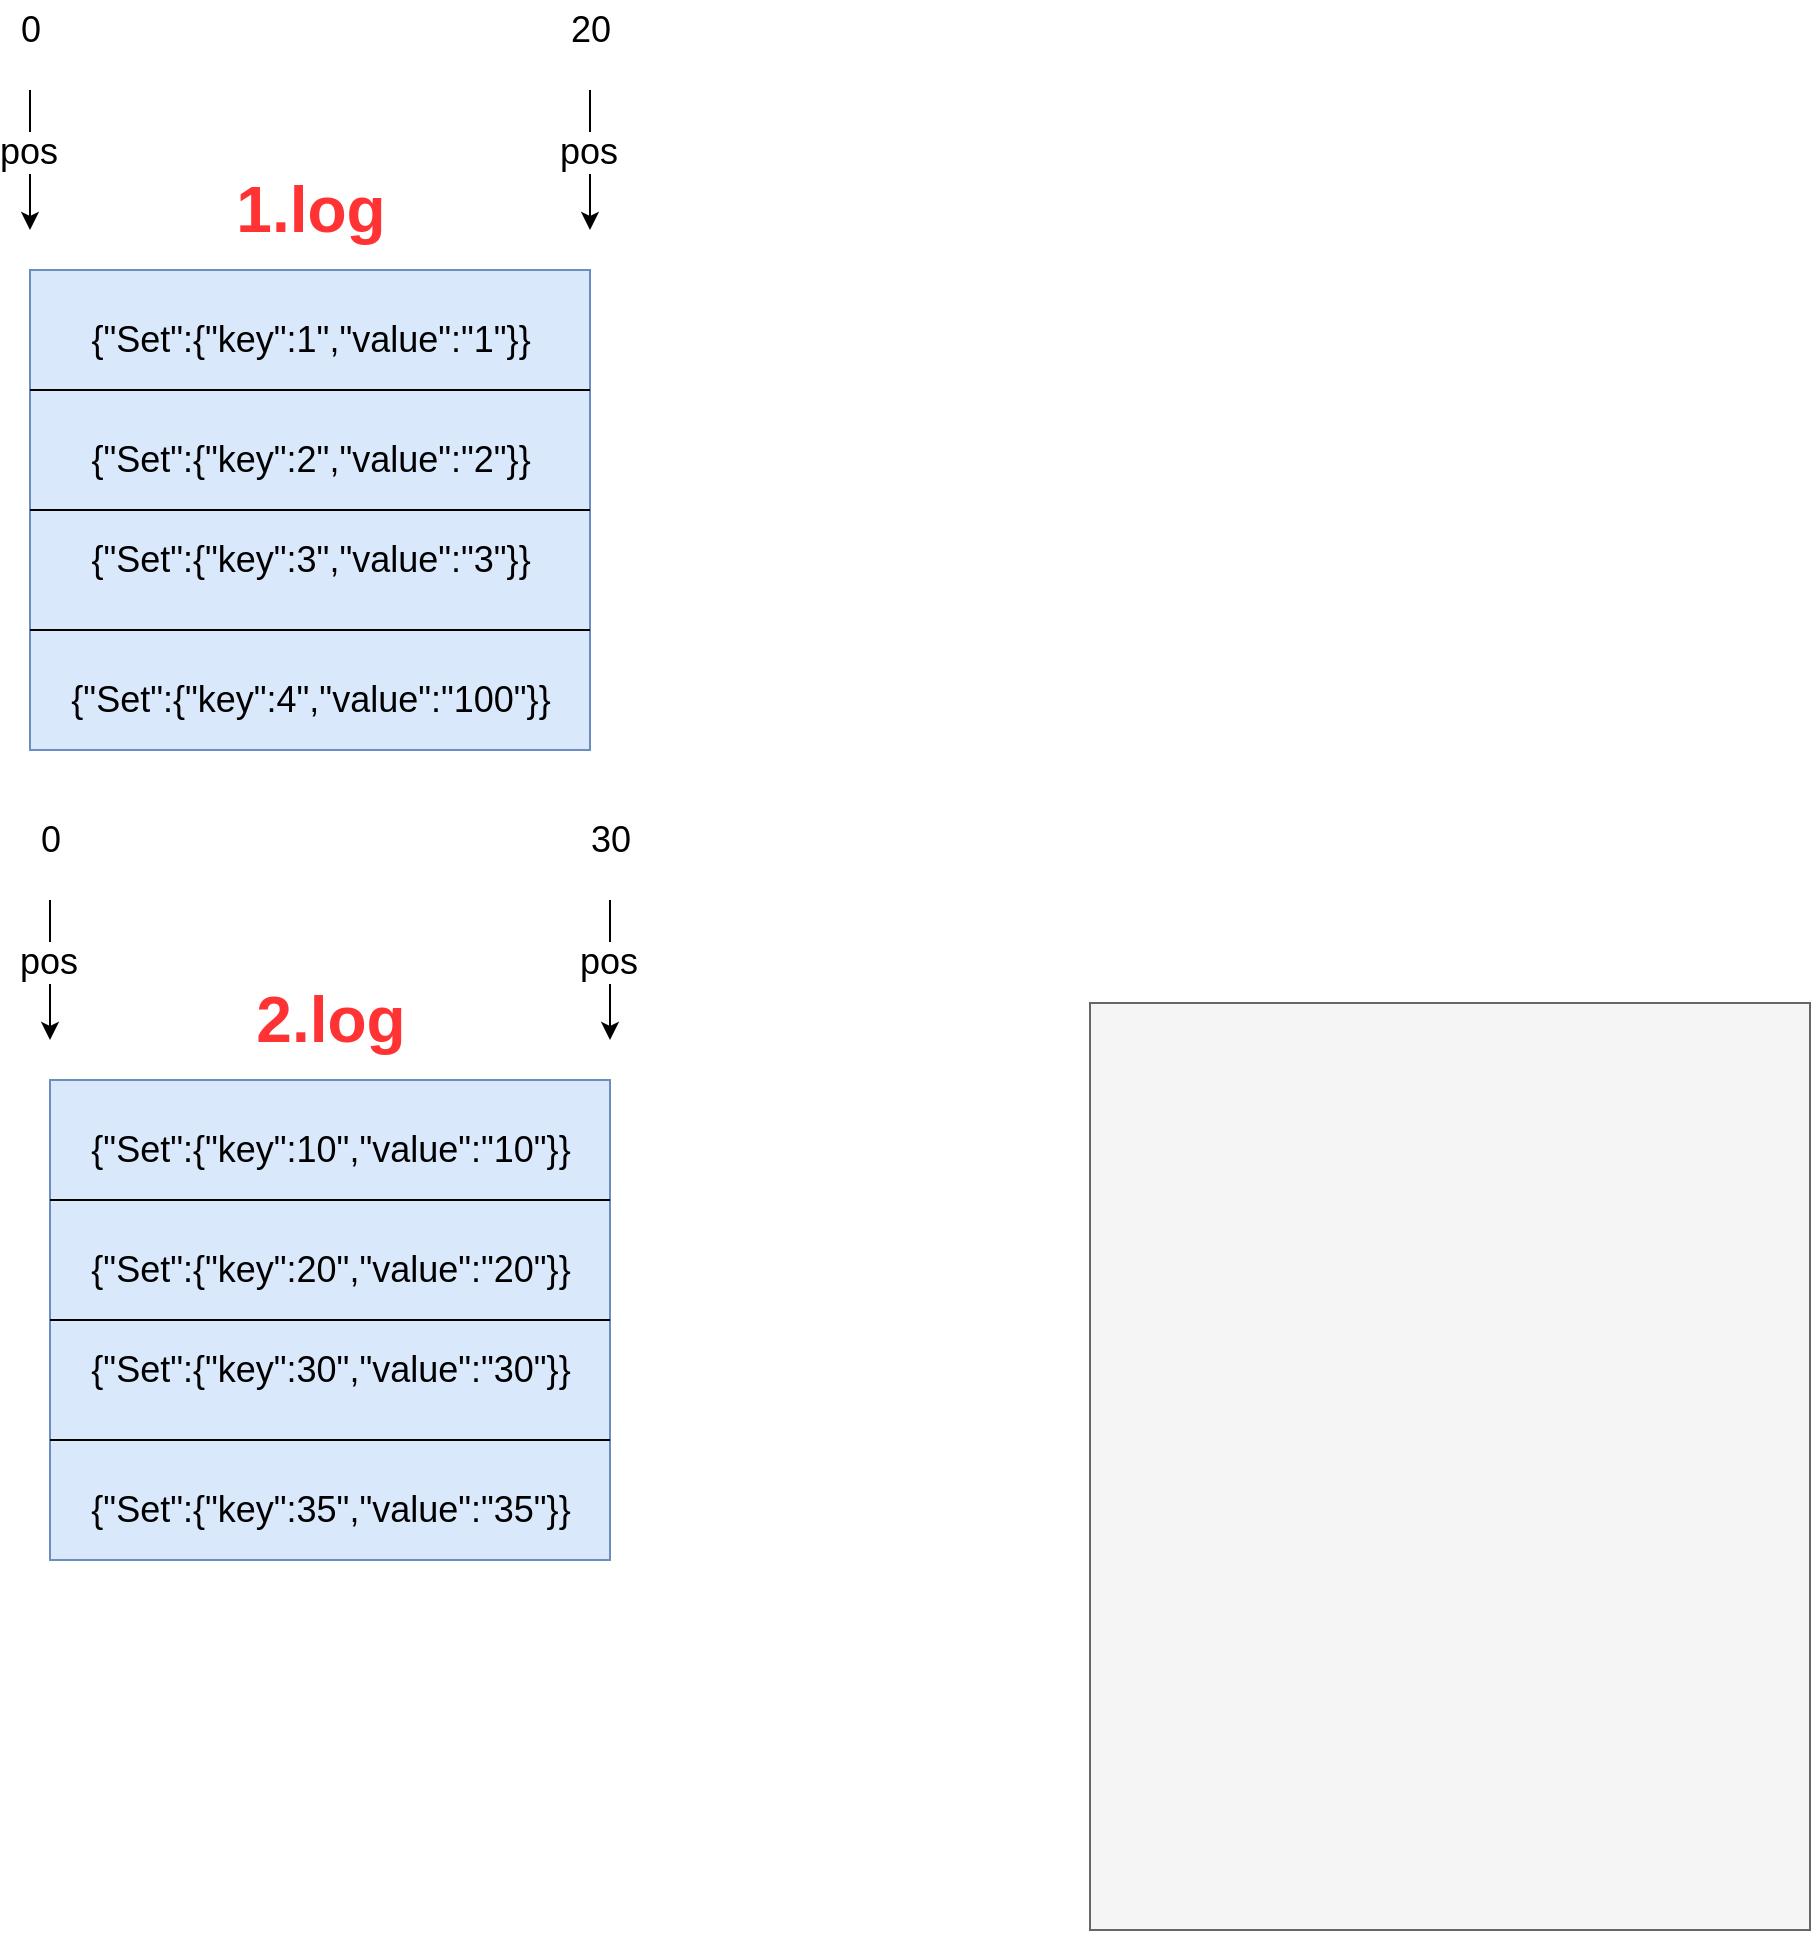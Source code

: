 <mxfile version="14.9.7" type="github">
  <diagram id="GBu92YRhxDNYjOnv0huj" name="Page-1">
    <mxGraphModel dx="1426" dy="794" grid="1" gridSize="10" guides="1" tooltips="1" connect="1" arrows="1" fold="1" page="1" pageScale="1" pageWidth="1169" pageHeight="827" math="0" shadow="0">
      <root>
        <mxCell id="0" />
        <mxCell id="1" parent="0" />
        <mxCell id="TGfnvZSx_fXPs4zGHMkj-3" value="" style="rounded=0;whiteSpace=wrap;html=1;fillColor=#dae8fc;strokeColor=#6c8ebf;" parent="1" vertex="1">
          <mxGeometry x="70" y="200" width="280" height="240" as="geometry" />
        </mxCell>
        <mxCell id="TGfnvZSx_fXPs4zGHMkj-4" value="1.log" style="text;html=1;resizable=0;autosize=1;align=center;verticalAlign=middle;points=[];fillColor=none;strokeColor=none;rounded=0;rotation=0;fontStyle=1;fontSize=32;fontColor=#FF3333;" parent="1" vertex="1">
          <mxGeometry x="165" y="150" width="90" height="40" as="geometry" />
        </mxCell>
        <mxCell id="TGfnvZSx_fXPs4zGHMkj-8" value="" style="endArrow=none;html=1;fontSize=32;entryX=1;entryY=0.25;entryDx=0;entryDy=0;exitX=0;exitY=0.25;exitDx=0;exitDy=0;" parent="1" source="TGfnvZSx_fXPs4zGHMkj-3" target="TGfnvZSx_fXPs4zGHMkj-3" edge="1">
          <mxGeometry width="50" height="50" relative="1" as="geometry">
            <mxPoint x="100" y="260" as="sourcePoint" />
            <mxPoint x="210" y="280" as="targetPoint" />
          </mxGeometry>
        </mxCell>
        <mxCell id="TGfnvZSx_fXPs4zGHMkj-9" value="" style="endArrow=none;html=1;fontSize=32;exitX=1;exitY=0.75;exitDx=0;exitDy=0;entryX=0;entryY=0.75;entryDx=0;entryDy=0;" parent="1" source="TGfnvZSx_fXPs4zGHMkj-3" target="TGfnvZSx_fXPs4zGHMkj-3" edge="1">
          <mxGeometry width="50" height="50" relative="1" as="geometry">
            <mxPoint x="100" y="370" as="sourcePoint" />
            <mxPoint x="150" y="320" as="targetPoint" />
            <Array as="points">
              <mxPoint x="160" y="380" />
            </Array>
          </mxGeometry>
        </mxCell>
        <mxCell id="TGfnvZSx_fXPs4zGHMkj-10" value="" style="endArrow=none;html=1;fontSize=32;entryX=1;entryY=0.5;entryDx=0;entryDy=0;exitX=0;exitY=0.5;exitDx=0;exitDy=0;" parent="1" source="TGfnvZSx_fXPs4zGHMkj-3" target="TGfnvZSx_fXPs4zGHMkj-3" edge="1">
          <mxGeometry width="50" height="50" relative="1" as="geometry">
            <mxPoint x="390" y="430" as="sourcePoint" />
            <mxPoint x="440" y="380" as="targetPoint" />
            <Array as="points" />
          </mxGeometry>
        </mxCell>
        <mxCell id="TGfnvZSx_fXPs4zGHMkj-11" value="{&quot;Set&quot;:{&quot;key&quot;:1&quot;,&quot;value&quot;:&quot;1&quot;}}" style="text;html=1;resizable=0;autosize=1;align=center;verticalAlign=middle;points=[];fillColor=none;strokeColor=none;rounded=0;fontSize=18;" parent="1" vertex="1">
          <mxGeometry x="90" y="220" width="240" height="30" as="geometry" />
        </mxCell>
        <mxCell id="TGfnvZSx_fXPs4zGHMkj-13" value="{&quot;Set&quot;:{&quot;key&quot;:2&quot;,&quot;value&quot;:&quot;2&quot;}}" style="text;html=1;resizable=0;autosize=1;align=center;verticalAlign=middle;points=[];fillColor=none;strokeColor=none;rounded=0;fontSize=18;" parent="1" vertex="1">
          <mxGeometry x="90" y="280" width="240" height="30" as="geometry" />
        </mxCell>
        <mxCell id="TGfnvZSx_fXPs4zGHMkj-14" value="{&quot;Set&quot;:{&quot;key&quot;:3&quot;,&quot;value&quot;:&quot;3&quot;}}" style="text;html=1;resizable=0;autosize=1;align=center;verticalAlign=middle;points=[];fillColor=none;strokeColor=none;rounded=0;fontSize=18;" parent="1" vertex="1">
          <mxGeometry x="90" y="330" width="240" height="30" as="geometry" />
        </mxCell>
        <mxCell id="TGfnvZSx_fXPs4zGHMkj-15" value="{&quot;Set&quot;:{&quot;key&quot;:4&quot;,&quot;value&quot;:&quot;100&quot;}}" style="text;html=1;resizable=0;autosize=1;align=center;verticalAlign=middle;points=[];fillColor=none;strokeColor=none;rounded=0;fontSize=18;" parent="1" vertex="1">
          <mxGeometry x="80" y="400" width="260" height="30" as="geometry" />
        </mxCell>
        <mxCell id="TGfnvZSx_fXPs4zGHMkj-17" value="" style="endArrow=classic;html=1;fontSize=18;" parent="1" edge="1">
          <mxGeometry width="50" height="50" relative="1" as="geometry">
            <mxPoint x="70" y="110" as="sourcePoint" />
            <mxPoint x="70" y="180" as="targetPoint" />
          </mxGeometry>
        </mxCell>
        <mxCell id="TGfnvZSx_fXPs4zGHMkj-18" value="pos" style="edgeLabel;html=1;align=center;verticalAlign=middle;resizable=0;points=[];fontSize=18;" parent="TGfnvZSx_fXPs4zGHMkj-17" vertex="1" connectable="0">
          <mxGeometry x="-0.114" y="-1" relative="1" as="geometry">
            <mxPoint as="offset" />
          </mxGeometry>
        </mxCell>
        <mxCell id="TGfnvZSx_fXPs4zGHMkj-19" value="0" style="text;html=1;align=center;verticalAlign=middle;resizable=0;points=[];autosize=1;strokeColor=none;fontSize=18;" parent="1" vertex="1">
          <mxGeometry x="55" y="65" width="30" height="30" as="geometry" />
        </mxCell>
        <mxCell id="TGfnvZSx_fXPs4zGHMkj-22" value="" style="endArrow=classic;html=1;fontSize=18;" parent="1" edge="1">
          <mxGeometry width="50" height="50" relative="1" as="geometry">
            <mxPoint x="350" y="110" as="sourcePoint" />
            <mxPoint x="350" y="180" as="targetPoint" />
          </mxGeometry>
        </mxCell>
        <mxCell id="TGfnvZSx_fXPs4zGHMkj-23" value="pos" style="edgeLabel;html=1;align=center;verticalAlign=middle;resizable=0;points=[];fontSize=18;" parent="TGfnvZSx_fXPs4zGHMkj-22" vertex="1" connectable="0">
          <mxGeometry x="-0.114" y="-1" relative="1" as="geometry">
            <mxPoint as="offset" />
          </mxGeometry>
        </mxCell>
        <mxCell id="TGfnvZSx_fXPs4zGHMkj-24" value="20" style="text;html=1;align=center;verticalAlign=middle;resizable=0;points=[];autosize=1;strokeColor=none;fontSize=18;" parent="1" vertex="1">
          <mxGeometry x="330" y="65" width="40" height="30" as="geometry" />
        </mxCell>
        <mxCell id="TGfnvZSx_fXPs4zGHMkj-25" value="" style="rounded=0;whiteSpace=wrap;html=1;fillColor=#dae8fc;strokeColor=#6c8ebf;" parent="1" vertex="1">
          <mxGeometry x="80" y="605" width="280" height="240" as="geometry" />
        </mxCell>
        <mxCell id="TGfnvZSx_fXPs4zGHMkj-26" value="2.log" style="text;html=1;resizable=0;autosize=1;align=center;verticalAlign=middle;points=[];fillColor=none;strokeColor=none;rounded=0;rotation=0;fontStyle=1;fontSize=32;fontColor=#FF3333;" parent="1" vertex="1">
          <mxGeometry x="175" y="555" width="90" height="40" as="geometry" />
        </mxCell>
        <mxCell id="TGfnvZSx_fXPs4zGHMkj-27" value="" style="endArrow=none;html=1;fontSize=32;entryX=1;entryY=0.25;entryDx=0;entryDy=0;exitX=0;exitY=0.25;exitDx=0;exitDy=0;" parent="1" source="TGfnvZSx_fXPs4zGHMkj-25" target="TGfnvZSx_fXPs4zGHMkj-25" edge="1">
          <mxGeometry width="50" height="50" relative="1" as="geometry">
            <mxPoint x="110" y="665" as="sourcePoint" />
            <mxPoint x="220" y="685" as="targetPoint" />
            <Array as="points">
              <mxPoint x="240" y="665" />
            </Array>
          </mxGeometry>
        </mxCell>
        <mxCell id="TGfnvZSx_fXPs4zGHMkj-28" value="" style="endArrow=none;html=1;fontSize=32;exitX=1;exitY=0.75;exitDx=0;exitDy=0;entryX=0;entryY=0.75;entryDx=0;entryDy=0;" parent="1" source="TGfnvZSx_fXPs4zGHMkj-25" target="TGfnvZSx_fXPs4zGHMkj-25" edge="1">
          <mxGeometry width="50" height="50" relative="1" as="geometry">
            <mxPoint x="110" y="775" as="sourcePoint" />
            <mxPoint x="160" y="725" as="targetPoint" />
            <Array as="points">
              <mxPoint x="170" y="785" />
            </Array>
          </mxGeometry>
        </mxCell>
        <mxCell id="TGfnvZSx_fXPs4zGHMkj-29" value="" style="endArrow=none;html=1;fontSize=32;entryX=1;entryY=0.5;entryDx=0;entryDy=0;exitX=0;exitY=0.5;exitDx=0;exitDy=0;" parent="1" source="TGfnvZSx_fXPs4zGHMkj-25" target="TGfnvZSx_fXPs4zGHMkj-25" edge="1">
          <mxGeometry width="50" height="50" relative="1" as="geometry">
            <mxPoint x="400" y="835" as="sourcePoint" />
            <mxPoint x="450" y="785" as="targetPoint" />
            <Array as="points" />
          </mxGeometry>
        </mxCell>
        <mxCell id="TGfnvZSx_fXPs4zGHMkj-30" value="{&quot;Set&quot;:{&quot;key&quot;:10&quot;,&quot;value&quot;:&quot;10&quot;}}" style="text;html=1;resizable=0;autosize=1;align=center;verticalAlign=middle;points=[];fillColor=none;strokeColor=none;rounded=0;fontSize=18;" parent="1" vertex="1">
          <mxGeometry x="90" y="625" width="260" height="30" as="geometry" />
        </mxCell>
        <mxCell id="TGfnvZSx_fXPs4zGHMkj-31" value="{&quot;Set&quot;:{&quot;key&quot;:20&quot;,&quot;value&quot;:&quot;20&quot;}}" style="text;html=1;resizable=0;autosize=1;align=center;verticalAlign=middle;points=[];fillColor=none;strokeColor=none;rounded=0;fontSize=18;" parent="1" vertex="1">
          <mxGeometry x="90" y="685" width="260" height="30" as="geometry" />
        </mxCell>
        <mxCell id="TGfnvZSx_fXPs4zGHMkj-32" value="{&quot;Set&quot;:{&quot;key&quot;:30&quot;,&quot;value&quot;:&quot;30&quot;}}" style="text;html=1;resizable=0;autosize=1;align=center;verticalAlign=middle;points=[];fillColor=none;strokeColor=none;rounded=0;fontSize=18;" parent="1" vertex="1">
          <mxGeometry x="90" y="735" width="260" height="30" as="geometry" />
        </mxCell>
        <mxCell id="TGfnvZSx_fXPs4zGHMkj-33" value="{&quot;Set&quot;:{&quot;key&quot;:35&quot;,&quot;value&quot;:&quot;35&quot;}}" style="text;html=1;resizable=0;autosize=1;align=center;verticalAlign=middle;points=[];fillColor=none;strokeColor=none;rounded=0;fontSize=18;" parent="1" vertex="1">
          <mxGeometry x="90" y="805" width="260" height="30" as="geometry" />
        </mxCell>
        <mxCell id="TGfnvZSx_fXPs4zGHMkj-34" value="" style="endArrow=classic;html=1;fontSize=18;" parent="1" edge="1">
          <mxGeometry width="50" height="50" relative="1" as="geometry">
            <mxPoint x="80" y="515" as="sourcePoint" />
            <mxPoint x="80" y="585" as="targetPoint" />
          </mxGeometry>
        </mxCell>
        <mxCell id="TGfnvZSx_fXPs4zGHMkj-35" value="pos" style="edgeLabel;html=1;align=center;verticalAlign=middle;resizable=0;points=[];fontSize=18;" parent="TGfnvZSx_fXPs4zGHMkj-34" vertex="1" connectable="0">
          <mxGeometry x="-0.114" y="-1" relative="1" as="geometry">
            <mxPoint as="offset" />
          </mxGeometry>
        </mxCell>
        <mxCell id="TGfnvZSx_fXPs4zGHMkj-36" value="0" style="text;html=1;align=center;verticalAlign=middle;resizable=0;points=[];autosize=1;strokeColor=none;fontSize=18;" parent="1" vertex="1">
          <mxGeometry x="65" y="470" width="30" height="30" as="geometry" />
        </mxCell>
        <mxCell id="TGfnvZSx_fXPs4zGHMkj-37" value="" style="endArrow=classic;html=1;fontSize=18;" parent="1" edge="1">
          <mxGeometry width="50" height="50" relative="1" as="geometry">
            <mxPoint x="360" y="515" as="sourcePoint" />
            <mxPoint x="360" y="585" as="targetPoint" />
          </mxGeometry>
        </mxCell>
        <mxCell id="TGfnvZSx_fXPs4zGHMkj-38" value="pos" style="edgeLabel;html=1;align=center;verticalAlign=middle;resizable=0;points=[];fontSize=18;" parent="TGfnvZSx_fXPs4zGHMkj-37" vertex="1" connectable="0">
          <mxGeometry x="-0.114" y="-1" relative="1" as="geometry">
            <mxPoint as="offset" />
          </mxGeometry>
        </mxCell>
        <mxCell id="TGfnvZSx_fXPs4zGHMkj-39" value="30" style="text;html=1;align=center;verticalAlign=middle;resizable=0;points=[];autosize=1;strokeColor=none;fontSize=18;" parent="1" vertex="1">
          <mxGeometry x="340" y="470" width="40" height="30" as="geometry" />
        </mxCell>
        <mxCell id="yshvKhA0Ah4X7qLmITqe-15" value="" style="rounded=0;whiteSpace=wrap;html=1;fontSize=18;fontColor=#FF3333;" vertex="1" parent="1">
          <mxGeometry x="660" y="655" width="227.5" height="240" as="geometry" />
        </mxCell>
        <mxCell id="yshvKhA0Ah4X7qLmITqe-18" value="" style="endArrow=none;html=1;fontSize=18;fontColor=#FF3333;entryX=1;entryY=0.5;entryDx=0;entryDy=0;exitX=0;exitY=0.5;exitDx=0;exitDy=0;" edge="1" parent="1" source="yshvKhA0Ah4X7qLmITqe-15" target="yshvKhA0Ah4X7qLmITqe-15">
          <mxGeometry width="50" height="50" relative="1" as="geometry">
            <mxPoint x="340" y="755" as="sourcePoint" />
            <mxPoint x="390" y="705" as="targetPoint" />
          </mxGeometry>
        </mxCell>
        <mxCell id="yshvKhA0Ah4X7qLmITqe-19" value="" style="rounded=0;whiteSpace=wrap;html=1;fontSize=18;fontColor=#FF3333;" vertex="1" parent="1">
          <mxGeometry x="683.75" y="681" width="180" height="64" as="geometry" />
        </mxCell>
        <mxCell id="yshvKhA0Ah4X7qLmITqe-20" value="" style="endArrow=none;html=1;fontSize=18;fontColor=#FF3333;exitX=0.25;exitY=0;exitDx=0;exitDy=0;" edge="1" parent="1" source="yshvKhA0Ah4X7qLmITqe-19">
          <mxGeometry width="50" height="50" relative="1" as="geometry">
            <mxPoint x="573.75" y="751" as="sourcePoint" />
            <mxPoint x="728.75" y="745" as="targetPoint" />
          </mxGeometry>
        </mxCell>
        <mxCell id="yshvKhA0Ah4X7qLmITqe-21" value="readers" style="text;html=1;align=center;verticalAlign=middle;resizable=0;points=[];autosize=1;strokeColor=none;fontSize=18;fontColor=#FF3333;" vertex="1" parent="1">
          <mxGeometry x="723.75" y="605" width="80" height="30" as="geometry" />
        </mxCell>
        <mxCell id="yshvKhA0Ah4X7qLmITqe-22" value="1" style="text;html=1;align=center;verticalAlign=middle;resizable=0;points=[];autosize=1;strokeColor=none;fontSize=18;fontColor=#FF3333;" vertex="1" parent="1">
          <mxGeometry x="693.75" y="701" width="30" height="30" as="geometry" />
        </mxCell>
        <mxCell id="yshvKhA0Ah4X7qLmITqe-23" value="BufReaderPos" style="text;html=1;align=center;verticalAlign=middle;resizable=0;points=[];autosize=1;strokeColor=none;fontSize=18;fontColor=#FF3333;" vertex="1" parent="1">
          <mxGeometry x="728.75" y="698" width="130" height="30" as="geometry" />
        </mxCell>
        <mxCell id="yshvKhA0Ah4X7qLmITqe-28" value="" style="rounded=0;whiteSpace=wrap;html=1;fontSize=18;fontColor=#FF3333;" vertex="1" parent="1">
          <mxGeometry x="680" y="795" width="180" height="64" as="geometry" />
        </mxCell>
        <mxCell id="yshvKhA0Ah4X7qLmITqe-29" value="" style="endArrow=none;html=1;fontSize=18;fontColor=#FF3333;exitX=0.25;exitY=0;exitDx=0;exitDy=0;" edge="1" parent="1" source="yshvKhA0Ah4X7qLmITqe-28">
          <mxGeometry width="50" height="50" relative="1" as="geometry">
            <mxPoint x="580" y="865" as="sourcePoint" />
            <mxPoint x="725" y="859" as="targetPoint" />
          </mxGeometry>
        </mxCell>
        <mxCell id="yshvKhA0Ah4X7qLmITqe-30" value="2" style="text;html=1;align=center;verticalAlign=middle;resizable=0;points=[];autosize=1;strokeColor=none;fontSize=18;fontColor=#FF3333;" vertex="1" parent="1">
          <mxGeometry x="690" y="815" width="30" height="30" as="geometry" />
        </mxCell>
        <mxCell id="yshvKhA0Ah4X7qLmITqe-31" value="BufReaderPos" style="text;html=1;align=center;verticalAlign=middle;resizable=0;points=[];autosize=1;strokeColor=none;fontSize=18;fontColor=#FF3333;" vertex="1" parent="1">
          <mxGeometry x="728.75" y="812" width="130" height="30" as="geometry" />
        </mxCell>
        <mxCell id="yshvKhA0Ah4X7qLmITqe-33" value="" style="rounded=0;whiteSpace=wrap;html=1;fontSize=18;shadow=0;sketch=0;glass=0;fillColor=#f5f5f5;strokeColor=#666666;fontColor=#333333;" vertex="1" parent="1">
          <mxGeometry x="600" y="566.5" width="360" height="463.5" as="geometry" />
        </mxCell>
      </root>
    </mxGraphModel>
  </diagram>
</mxfile>
